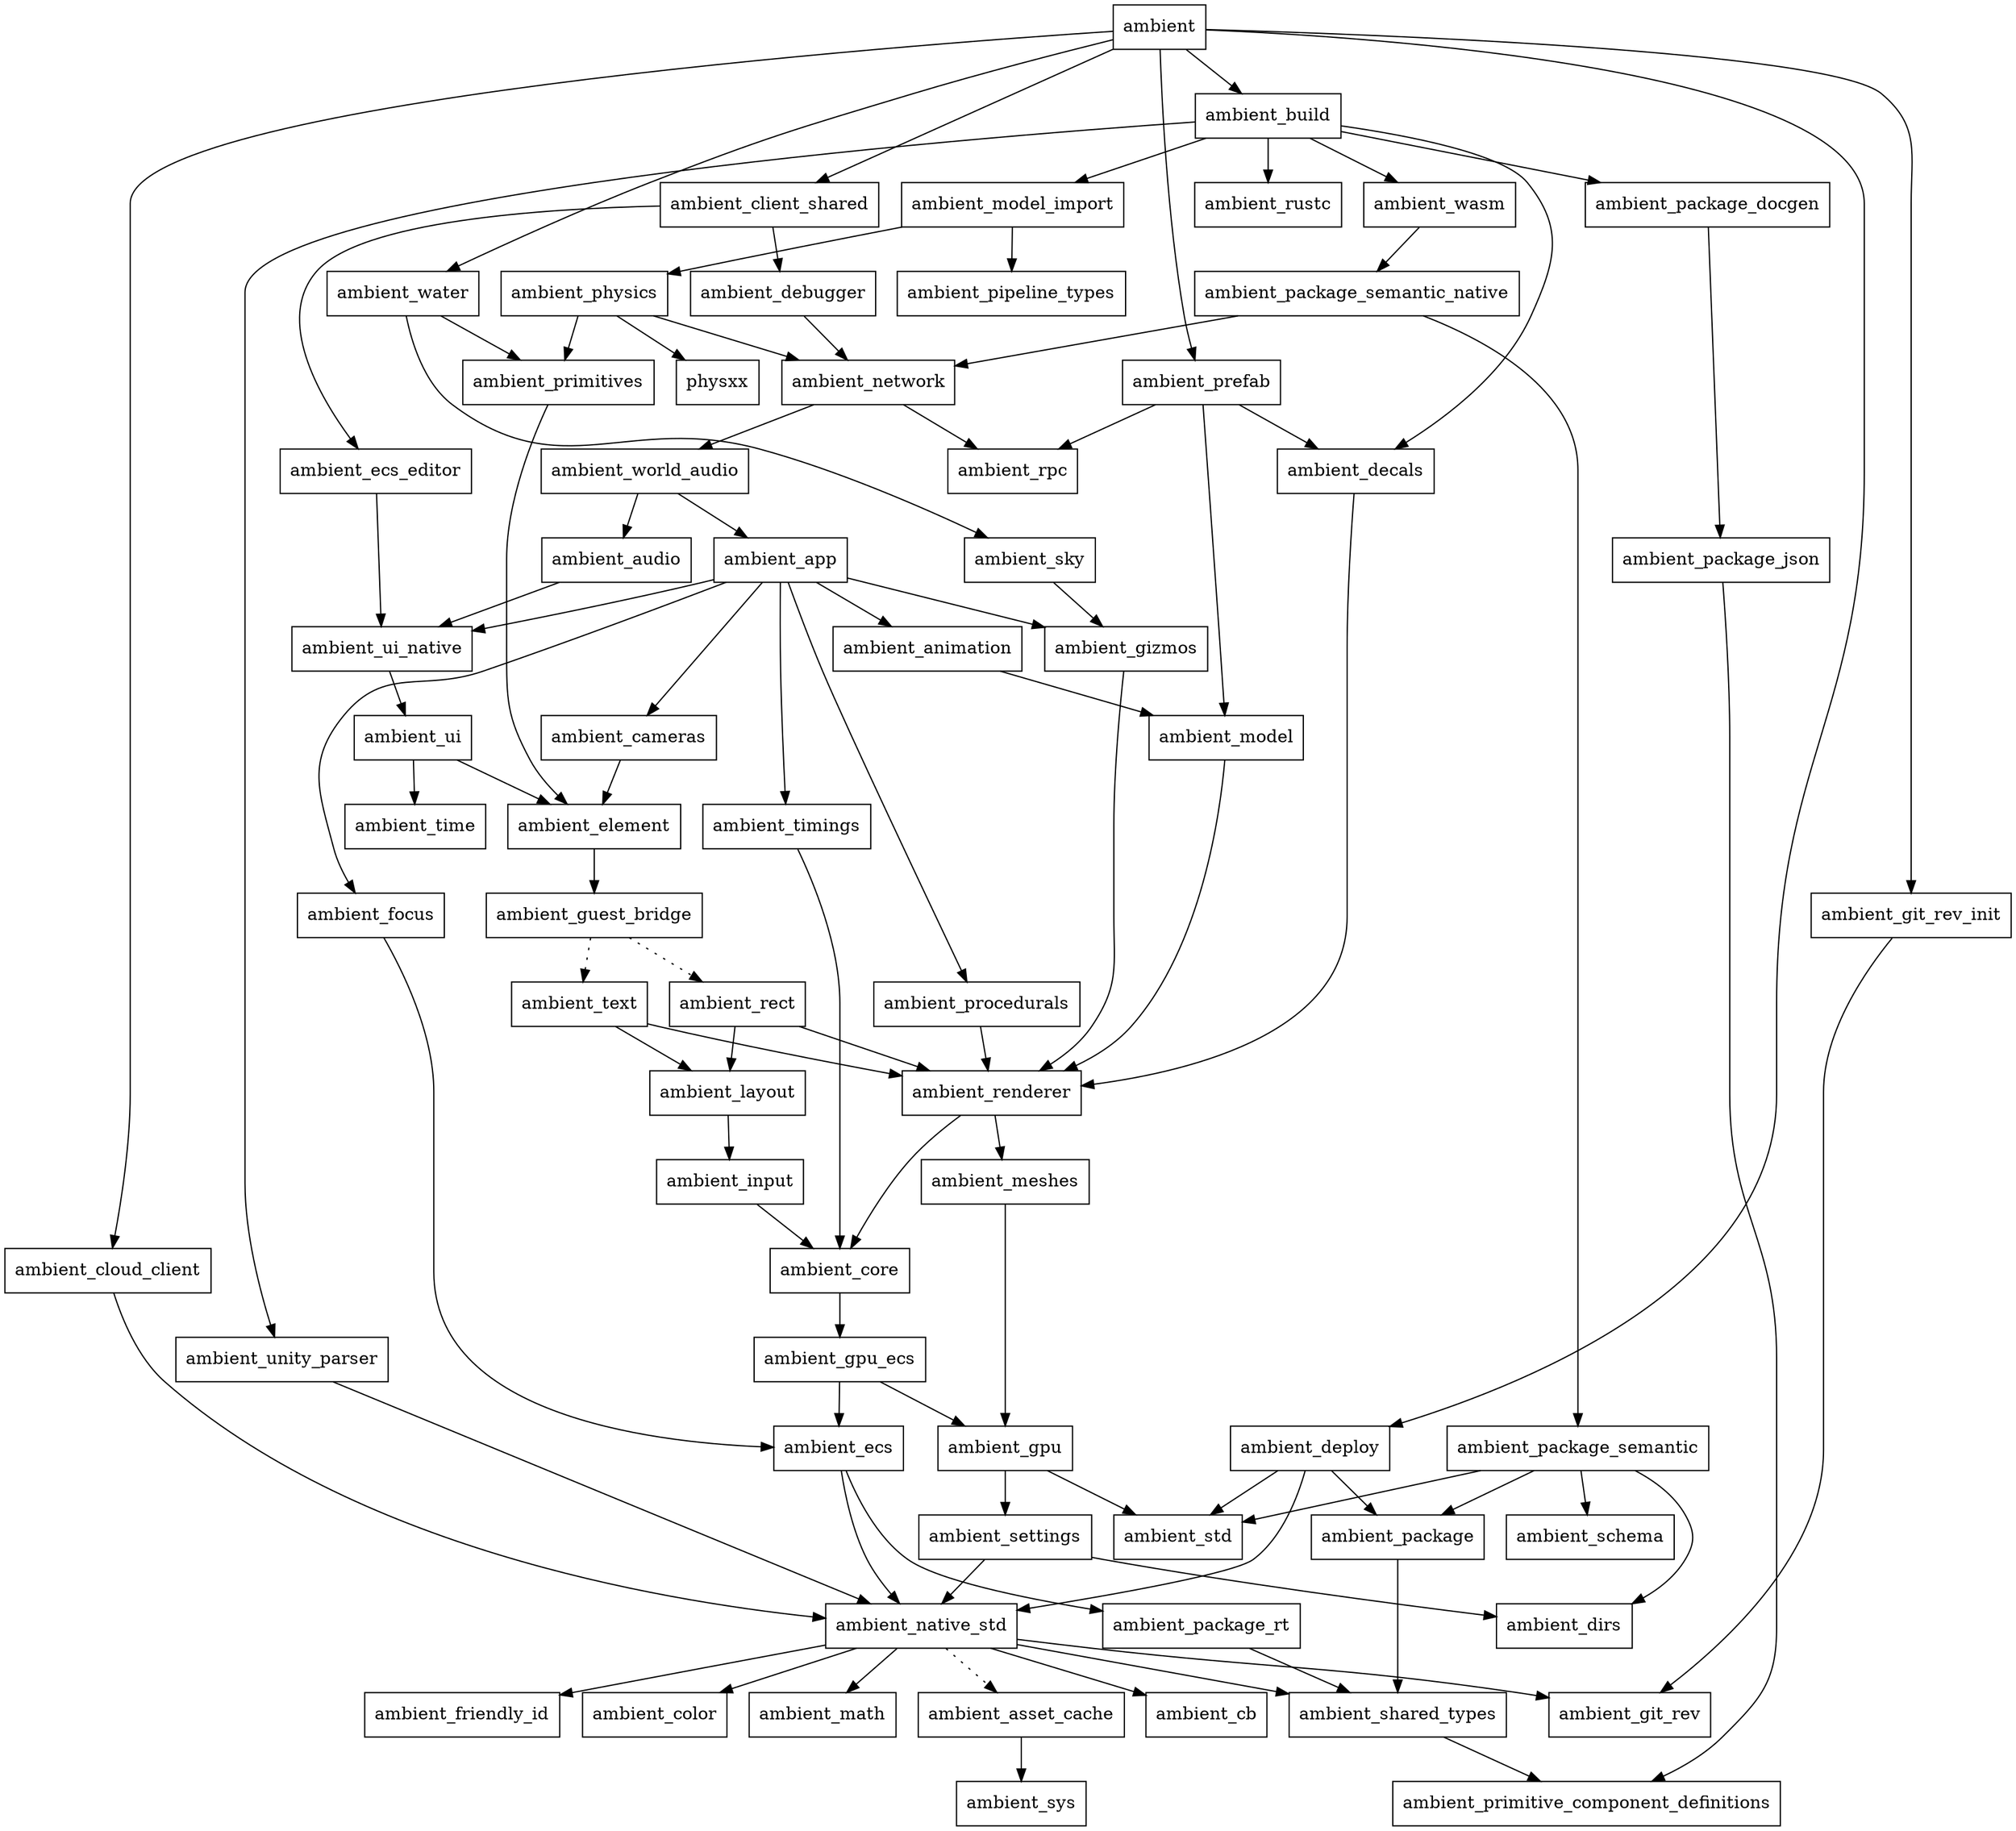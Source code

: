 digraph {
    0 [ label = "ambient" shape = box]
    1 [ label = "ambient_animation" shape = box]
    2 [ label = "ambient_app" shape = box]
    3 [ label = "ambient_audio" shape = box]
    4 [ label = "ambient_build" shape = box]
    5 [ label = "ambient_cameras" shape = box]
    6 [ label = "ambient_client_shared" shape = box]
    7 [ label = "ambient_cloud_client" shape = box]
    8 [ label = "ambient_core" shape = box]
    9 [ label = "ambient_debugger" shape = box]
    10 [ label = "ambient_decals" shape = box]
    11 [ label = "ambient_deploy" shape = box]
    12 [ label = "ambient_ecs" shape = box]
    13 [ label = "ambient_element" shape = box]
    14 [ label = "ambient_git_rev_init" shape = box]
    15 [ label = "ambient_gizmos" shape = box]
    16 [ label = "ambient_model_import" shape = box]
    17 [ label = "ambient_native_std" shape = box]
    18 [ label = "ambient_network" shape = box]
    19 [ label = "ambient_package" shape = box]
    20 [ label = "ambient_package_semantic" shape = box]
    21 [ label = "ambient_package_semantic_native" shape = box]
    22 [ label = "ambient_physics" shape = box]
    23 [ label = "ambient_prefab" shape = box]
    24 [ label = "ambient_primitives" shape = box]
    25 [ label = "ambient_rpc" shape = box]
    26 [ label = "ambient_settings" shape = box]
    27 [ label = "ambient_shared_types" shape = box]
    28 [ label = "ambient_sky" shape = box]
    29 [ label = "ambient_std" shape = box]
    30 [ label = "ambient_sys" shape = box]
    31 [ label = "ambient_timings" shape = box]
    32 [ label = "ambient_ui_native" shape = box]
    33 [ label = "ambient_water" shape = box]
    34 [ label = "ambient_world_audio" shape = box]
    35 [ label = "ambient_model" shape = box]
    36 [ label = "ambient_focus" shape = box]
    37 [ label = "ambient_gpu" shape = box]
    38 [ label = "ambient_gpu_ecs" shape = box]
    39 [ label = "ambient_input" shape = box]
    40 [ label = "ambient_procedurals" shape = box]
    41 [ label = "ambient_renderer" shape = box]
    42 [ label = "ambient_asset_cache" shape = box]
    43 [ label = "ambient_package_docgen" shape = box]
    44 [ label = "ambient_package_json" shape = box]
    45 [ label = "ambient_pipeline_types" shape = box]
    46 [ label = "ambient_rustc" shape = box]
    47 [ label = "ambient_unity_parser" shape = box]
    48 [ label = "ambient_wasm" shape = box]
    49 [ label = "ambient_ecs_editor" shape = box]
    50 [ label = "ambient_layout" shape = box]
    51 [ label = "ambient_meshes" shape = box]
    52 [ label = "ambient_package_rt" shape = box]
    53 [ label = "ambient_cb" shape = box]
    54 [ label = "ambient_friendly_id" shape = box]
    55 [ label = "ambient_guest_bridge" shape = box]
    56 [ label = "ambient_git_rev" shape = box]
    57 [ label = "physxx" shape = box]
    58 [ label = "ambient_color" shape = box]
    59 [ label = "ambient_math" shape = box]
    60 [ label = "ambient_dirs" shape = box]
    61 [ label = "ambient_schema" shape = box]
    62 [ label = "ambient_primitive_component_definitions" shape = box]
    63 [ label = "ambient_rect" shape = box]
    64 [ label = "ambient_text" shape = box]
    65 [ label = "ambient_ui" shape = box]
    66 [ label = "ambient_time" shape = box]
    0 -> 4 [ ]
    0 -> 6 [ ]
    0 -> 7 [ ]
    0 -> 11 [ ]
    0 -> 14 [ ]
    0 -> 23 [ ]
    0 -> 33 [ ]
    1 -> 35 [ ]
    2 -> 1 [ ]
    2 -> 5 [ ]
    2 -> 36 [ ]
    2 -> 15 [ ]
    2 -> 40 [ ]
    2 -> 31 [ ]
    2 -> 32 [ ]
    3 -> 32 [ ]
    4 -> 10 [ ]
    4 -> 16 [ ]
    4 -> 43 [ ]
    4 -> 46 [ ]
    4 -> 47 [ ]
    4 -> 48 [ ]
    5 -> 13 [ ]
    6 -> 9 [ ]
    6 -> 49 [ ]
    7 -> 17 [ ]
    8 -> 38 [ ]
    9 -> 18 [ ]
    10 -> 41 [ ]
    11 -> 17 [ ]
    11 -> 19 [ ]
    11 -> 29 [ ]
    12 -> 17 [ ]
    12 -> 52 [ ]
    13 -> 55 [ ]
    14 -> 56 [ ]
    15 -> 41 [ ]
    16 -> 22 [ ]
    16 -> 45 [ ]
    17 -> 42 [ style = dotted]
    17 -> 53 [ ]
    17 -> 58 [ ]
    17 -> 54 [ ]
    17 -> 56 [ ]
    17 -> 59 [ ]
    17 -> 27 [ ]
    18 -> 25 [ ]
    18 -> 34 [ ]
    19 -> 27 [ ]
    20 -> 60 [ ]
    20 -> 19 [ ]
    20 -> 61 [ ]
    20 -> 29 [ ]
    21 -> 18 [ ]
    21 -> 20 [ ]
    22 -> 18 [ ]
    22 -> 24 [ ]
    22 -> 57 [ ]
    23 -> 10 [ ]
    23 -> 35 [ ]
    23 -> 25 [ ]
    24 -> 13 [ ]
    26 -> 60 [ ]
    26 -> 17 [ ]
    27 -> 62 [ ]
    28 -> 15 [ ]
    31 -> 8 [ ]
    32 -> 65 [ ]
    33 -> 24 [ ]
    33 -> 28 [ ]
    34 -> 2 [ ]
    34 -> 3 [ ]
    35 -> 41 [ ]
    36 -> 12 [ ]
    37 -> 26 [ ]
    37 -> 29 [ ]
    38 -> 12 [ ]
    38 -> 37 [ ]
    39 -> 8 [ ]
    40 -> 41 [ ]
    41 -> 8 [ ]
    41 -> 51 [ ]
    42 -> 30 [ ]
    43 -> 44 [ ]
    44 -> 62 [ ]
    47 -> 17 [ ]
    48 -> 21 [ ]
    49 -> 32 [ ]
    50 -> 39 [ ]
    51 -> 37 [ ]
    52 -> 27 [ ]
    55 -> 63 [ style = dotted]
    55 -> 64 [ style = dotted]
    63 -> 50 [ ]
    63 -> 41 [ ]
    64 -> 50 [ ]
    64 -> 41 [ ]
    65 -> 13 [ ]
    65 -> 66 [ ]
}


